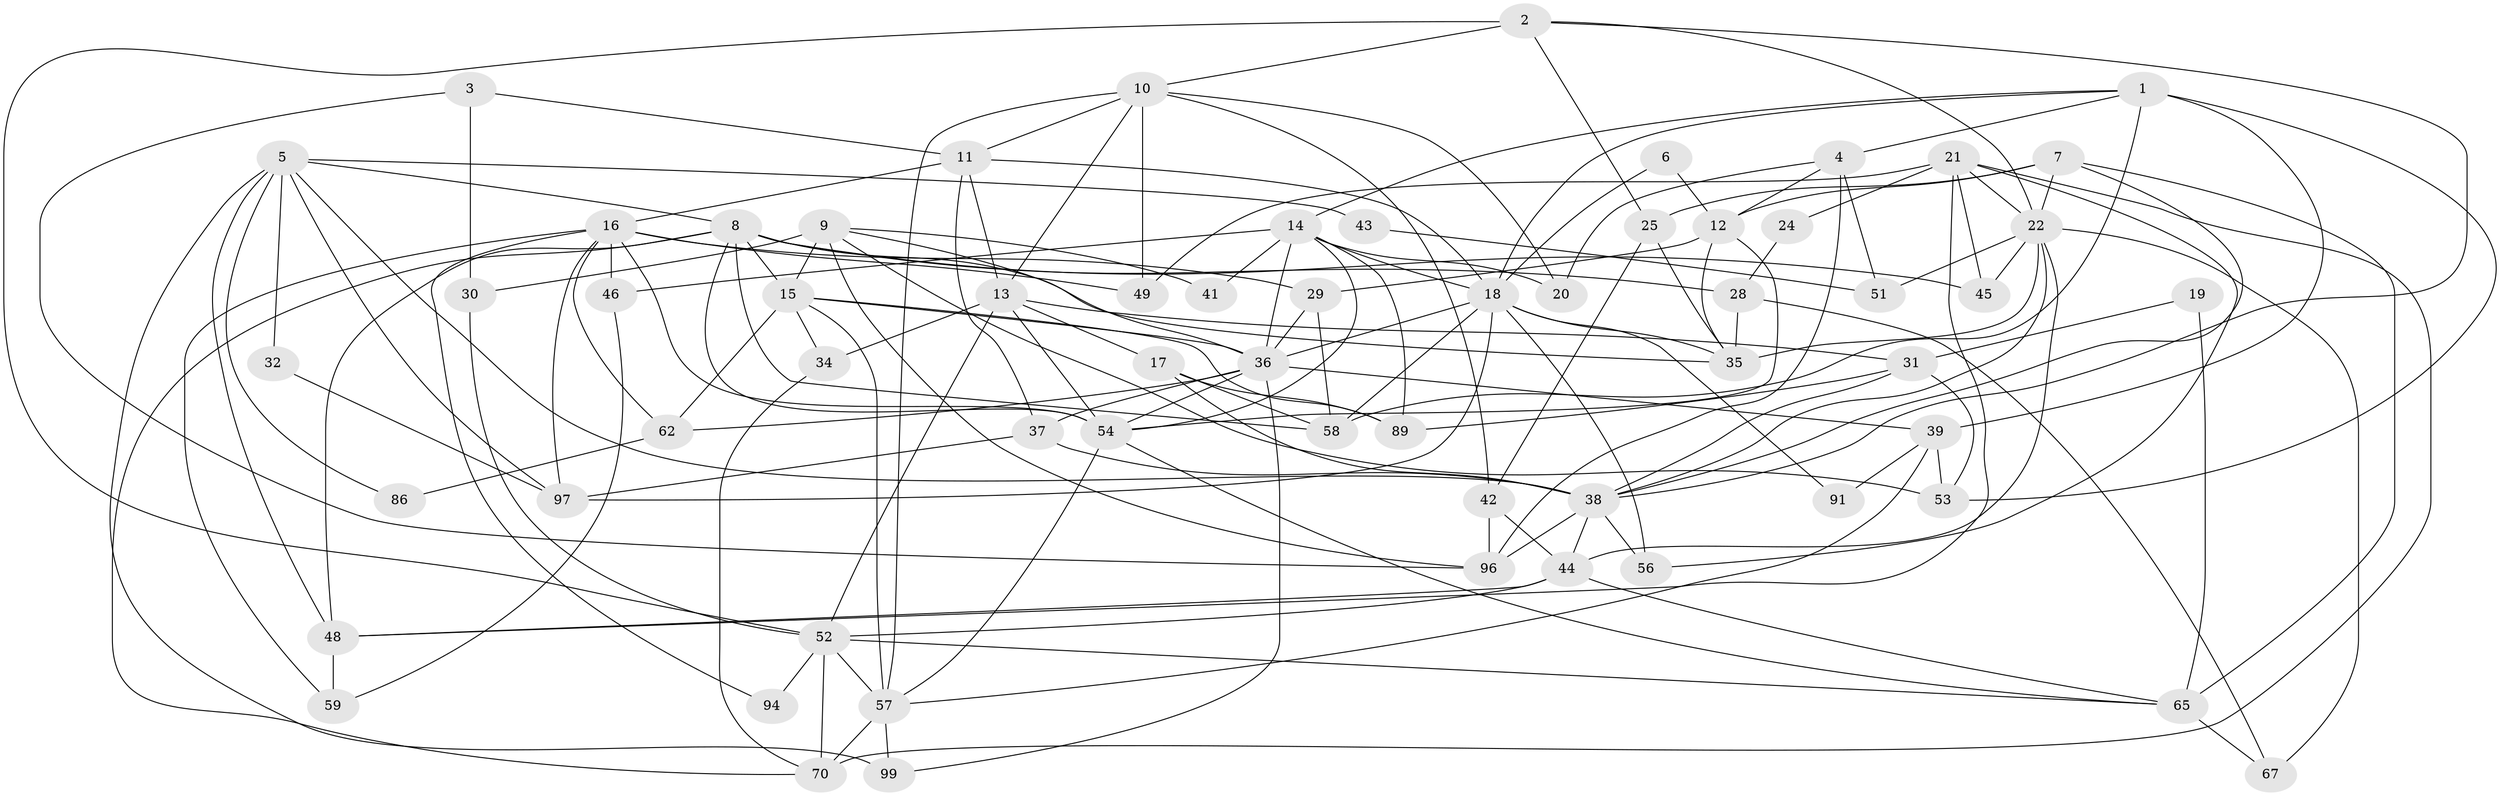 // original degree distribution, {4: 0.26, 5: 0.15, 3: 0.26, 2: 0.16, 6: 0.1, 7: 0.05, 8: 0.02}
// Generated by graph-tools (version 1.1) at 2025/11/02/21/25 10:11:14]
// undirected, 62 vertices, 153 edges
graph export_dot {
graph [start="1"]
  node [color=gray90,style=filled];
  1 [super="+40"];
  2 [super="+81"];
  3;
  4 [super="+69"];
  5 [super="+85"];
  6;
  7 [super="+47"];
  8 [super="+84"];
  9 [super="+50"];
  10 [super="+27"];
  11 [super="+26"];
  12 [super="+33"];
  13 [super="+60"];
  14 [super="+23"];
  15 [super="+75"];
  16 [super="+68"];
  17;
  18 [super="+80"];
  19 [super="+61"];
  20;
  21 [super="+92"];
  22 [super="+63"];
  24;
  25 [super="+73"];
  28 [super="+64"];
  29;
  30 [super="+78"];
  31 [super="+98"];
  32;
  34 [super="+55"];
  35 [super="+71"];
  36 [super="+100"];
  37;
  38 [super="+76"];
  39 [super="+90"];
  41;
  42;
  43;
  44 [super="+72"];
  45;
  46;
  48 [super="+66"];
  49;
  51;
  52 [super="+95"];
  53 [super="+93"];
  54 [super="+83"];
  56 [super="+82"];
  57 [super="+87"];
  58 [super="+74"];
  59 [super="+88"];
  62 [super="+79"];
  65 [super="+77"];
  67;
  70;
  86;
  89;
  91;
  94;
  96;
  97;
  99;
  1 -- 18;
  1 -- 4;
  1 -- 58;
  1 -- 53;
  1 -- 14;
  1 -- 39;
  2 -- 52;
  2 -- 22;
  2 -- 10;
  2 -- 25;
  2 -- 38;
  3 -- 96;
  3 -- 11;
  3 -- 30;
  4 -- 20;
  4 -- 96;
  4 -- 51;
  4 -- 12;
  5 -- 38;
  5 -- 86;
  5 -- 97;
  5 -- 99;
  5 -- 32;
  5 -- 8;
  5 -- 43;
  5 -- 48;
  6 -- 12;
  6 -- 18;
  7 -- 22;
  7 -- 25;
  7 -- 12;
  7 -- 38;
  7 -- 65;
  8 -- 70;
  8 -- 48;
  8 -- 54;
  8 -- 45;
  8 -- 58;
  8 -- 28;
  8 -- 35;
  8 -- 15;
  9 -- 36;
  9 -- 53;
  9 -- 96;
  9 -- 15;
  9 -- 41;
  9 -- 30;
  10 -- 13;
  10 -- 49;
  10 -- 20;
  10 -- 42;
  10 -- 57;
  10 -- 11;
  11 -- 37;
  11 -- 13;
  11 -- 18;
  11 -- 16;
  12 -- 29;
  12 -- 35;
  12 -- 54;
  13 -- 34;
  13 -- 54 [weight=2];
  13 -- 52;
  13 -- 31;
  13 -- 17;
  14 -- 41;
  14 -- 89;
  14 -- 18;
  14 -- 20;
  14 -- 36;
  14 -- 46;
  14 -- 54;
  15 -- 57 [weight=2];
  15 -- 89;
  15 -- 34;
  15 -- 62;
  15 -- 36;
  16 -- 29;
  16 -- 46;
  16 -- 49;
  16 -- 97;
  16 -- 94;
  16 -- 62;
  16 -- 59;
  16 -- 54;
  17 -- 89;
  17 -- 38;
  17 -- 58;
  18 -- 58;
  18 -- 91;
  18 -- 36;
  18 -- 97;
  18 -- 35;
  18 -- 56 [weight=2];
  19 -- 31;
  19 -- 65 [weight=2];
  21 -- 49;
  21 -- 24;
  21 -- 45;
  21 -- 56;
  21 -- 48;
  21 -- 70;
  21 -- 22;
  22 -- 45;
  22 -- 51;
  22 -- 35;
  22 -- 67;
  22 -- 38;
  22 -- 44;
  24 -- 28 [weight=2];
  25 -- 35;
  25 -- 42;
  28 -- 67;
  28 -- 35;
  29 -- 58;
  29 -- 36;
  30 -- 52;
  31 -- 38;
  31 -- 89;
  31 -- 53;
  32 -- 97;
  34 -- 70;
  36 -- 99;
  36 -- 37;
  36 -- 62;
  36 -- 54;
  36 -- 39;
  37 -- 97;
  37 -- 38;
  38 -- 56;
  38 -- 44;
  38 -- 96;
  39 -- 57;
  39 -- 53;
  39 -- 91;
  42 -- 44;
  42 -- 96;
  43 -- 51;
  44 -- 65;
  44 -- 52;
  44 -- 48;
  46 -- 59;
  48 -- 59;
  52 -- 57;
  52 -- 94;
  52 -- 70;
  52 -- 65;
  54 -- 57;
  54 -- 65;
  57 -- 99;
  57 -- 70;
  62 -- 86;
  65 -- 67;
}
